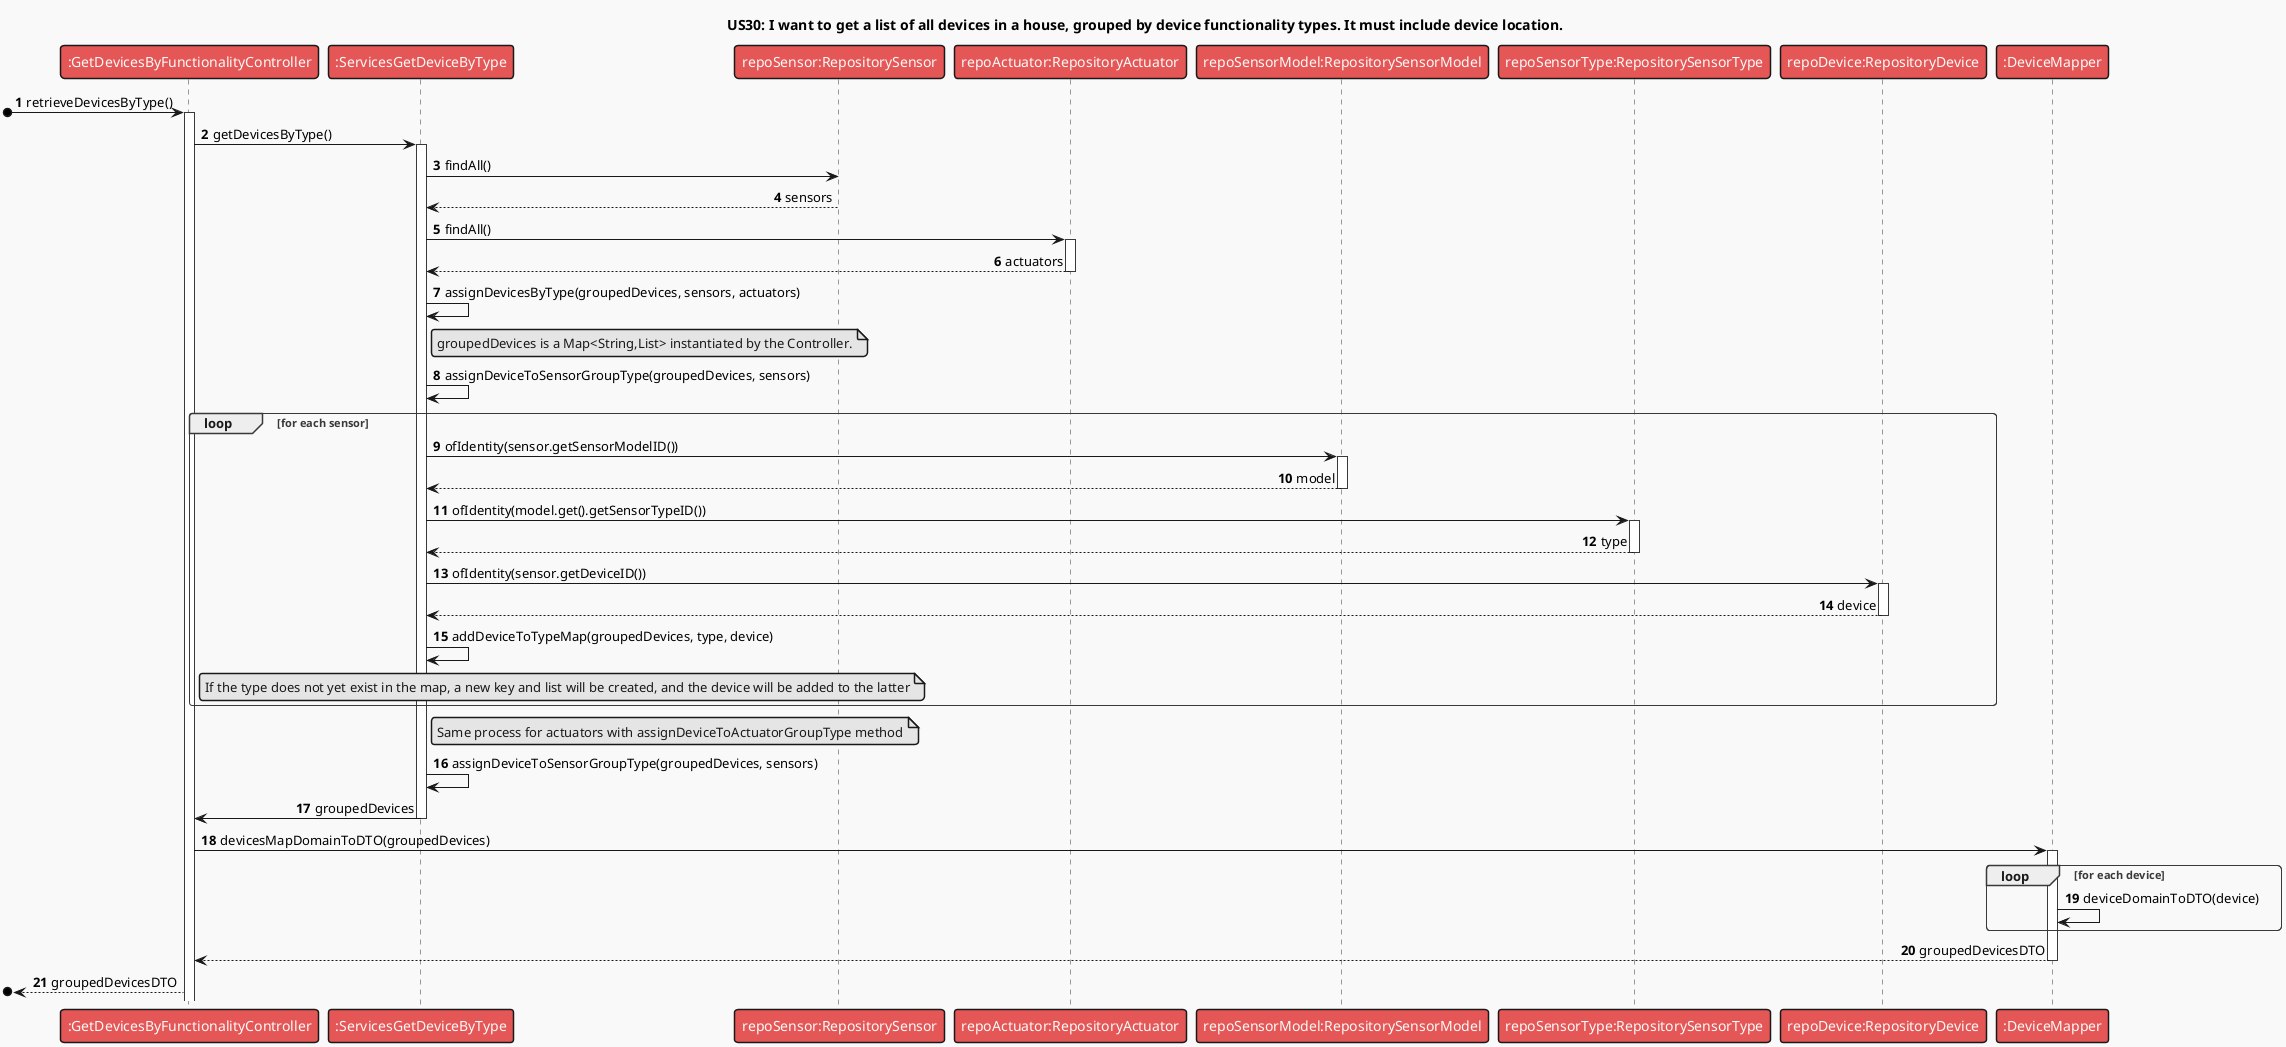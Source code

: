 @startuml
!theme mars
skinparam sequenceMessageAlign direction

autonumber

title US30: I want to get a list of all devices in a house, grouped by device functionality types. It must include device location.

[o-> ":GetDevicesByFunctionalityController" ++: retrieveDevicesByType()
":GetDevicesByFunctionalityController" -> ":ServicesGetDeviceByType" ++: getDevicesByType()
":ServicesGetDeviceByType" -> "repoSensor:RepositorySensor": findAll()
"repoSensor:RepositorySensor" --> ":ServicesGetDeviceByType" --: sensors

":ServicesGetDeviceByType" -> "repoActuator:RepositoryActuator" ++: findAll()
"repoActuator:RepositoryActuator" --> ":ServicesGetDeviceByType" --: actuators

":ServicesGetDeviceByType" -> ":ServicesGetDeviceByType": assignDevicesByType(groupedDevices, sensors, actuators)
    note right of ":ServicesGetDeviceByType"
        groupedDevices is a Map<String,List> instantiated by the Controller.
    end note

":ServicesGetDeviceByType" -> ":ServicesGetDeviceByType": assignDeviceToSensorGroupType(groupedDevices, sensors)
loop for each sensor
    ":ServicesGetDeviceByType" -> "repoSensorModel:RepositorySensorModel" ++: ofIdentity(sensor.getSensorModelID())
    "repoSensorModel:RepositorySensorModel" --> ":ServicesGetDeviceByType" --: model
    ":ServicesGetDeviceByType" -> "repoSensorType:RepositorySensorType" ++: ofIdentity(model.get().getSensorTypeID())
    "repoSensorType:RepositorySensorType" --> ":ServicesGetDeviceByType" --: type
    ":ServicesGetDeviceByType" -> "repoDevice:RepositoryDevice" ++: ofIdentity(sensor.getDeviceID())
    "repoDevice:RepositoryDevice" --> ":ServicesGetDeviceByType" --: device
    ":ServicesGetDeviceByType" -> ":ServicesGetDeviceByType": addDeviceToTypeMap(groupedDevices, type, device)
    note right of ":GetDevicesByFunctionalityController"
        If the type does not yet exist in the map, a new key and list will be created, and the device will be added to the latter
    end note
end



note right of ":ServicesGetDeviceByType"
    Same process for actuators with assignDeviceToActuatorGroupType method
end note

":ServicesGetDeviceByType" -> ":ServicesGetDeviceByType": assignDeviceToSensorGroupType(groupedDevices, sensors)
":ServicesGetDeviceByType" -> ":GetDevicesByFunctionalityController" --: groupedDevices
":GetDevicesByFunctionalityController" -> ":DeviceMapper" ++: devicesMapDomainToDTO(groupedDevices)
loop for each device
    ":DeviceMapper" -> ":DeviceMapper": deviceDomainToDTO(device)
end
":DeviceMapper" --> ":GetDevicesByFunctionalityController" --: groupedDevicesDTO

[o<-- ":GetDevicesByFunctionalityController": groupedDevicesDTO

@enduml

